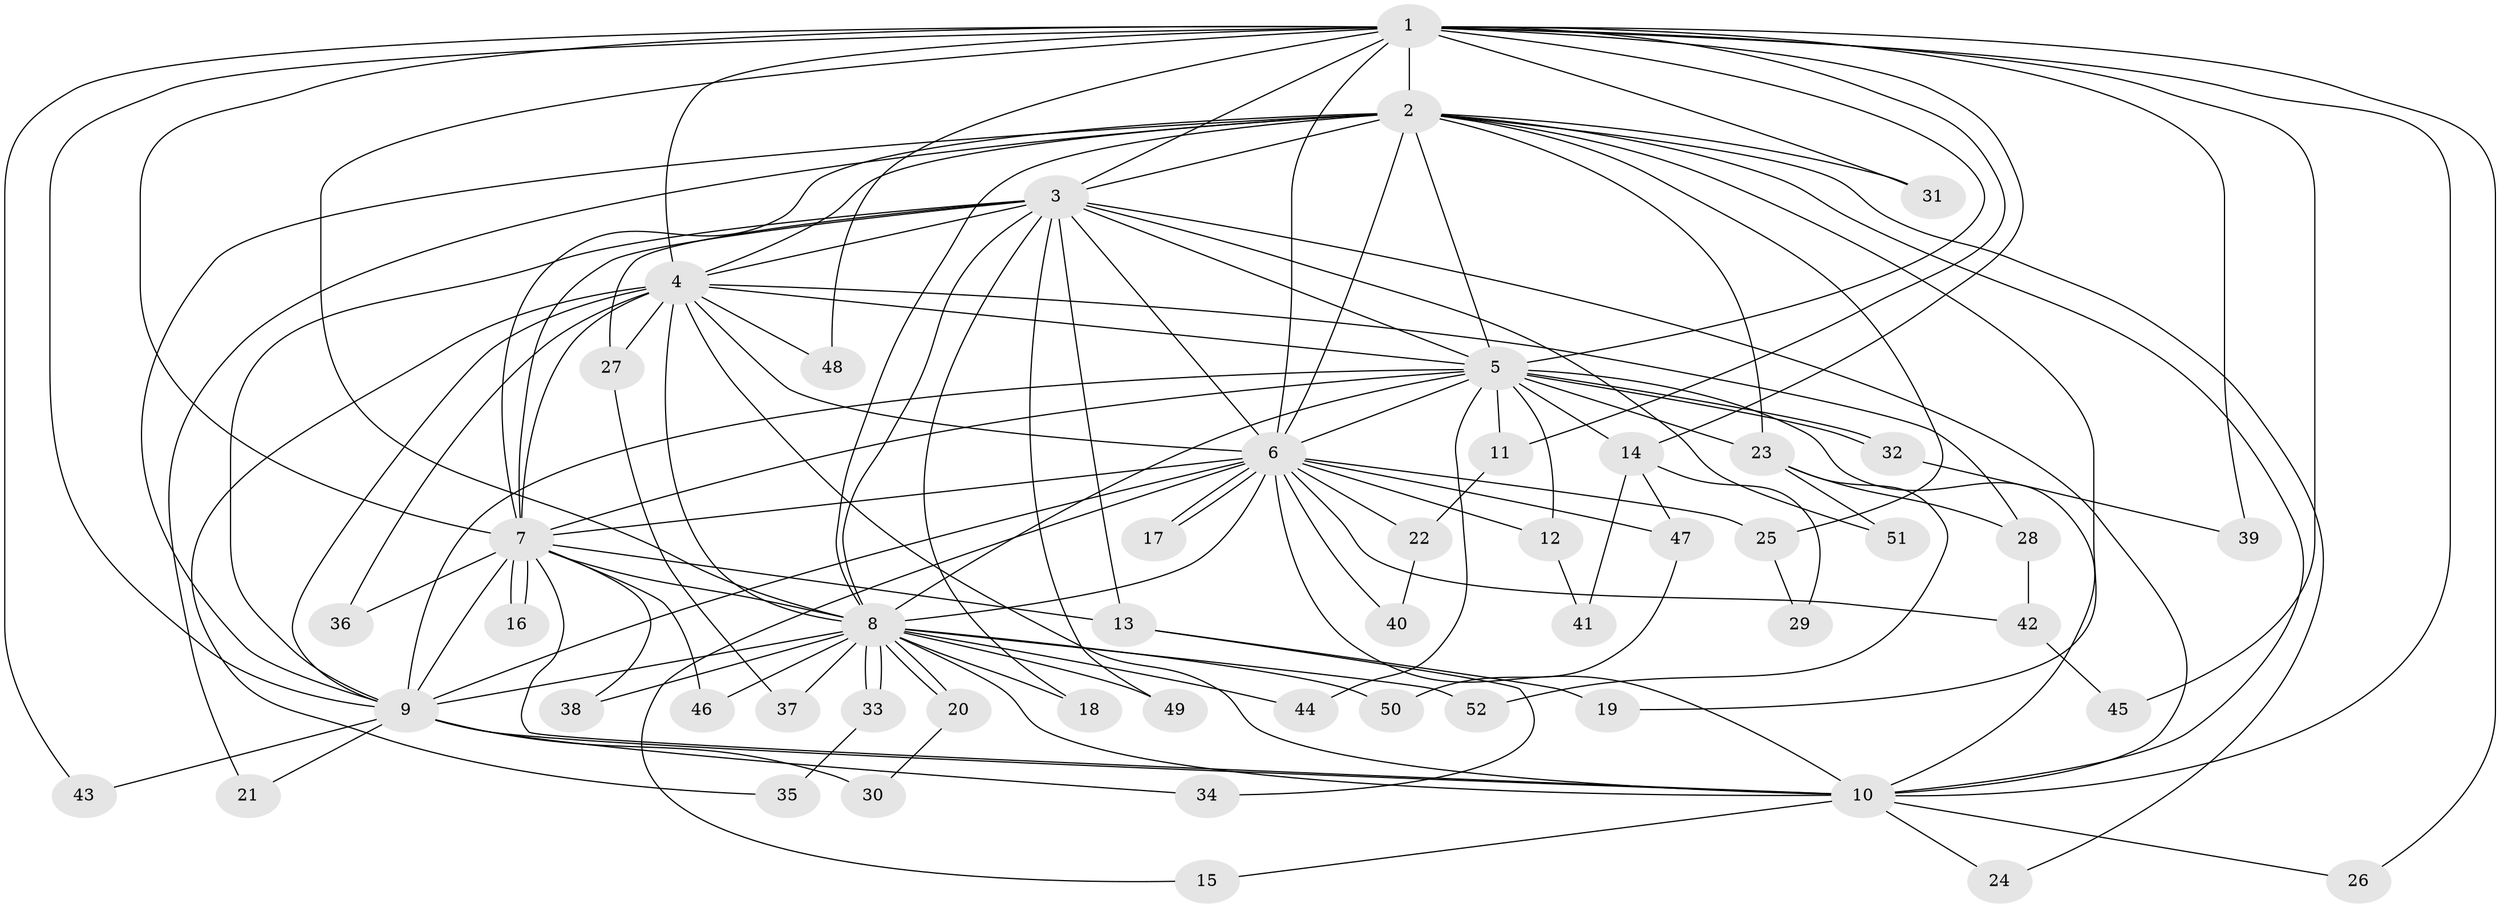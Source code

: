 // coarse degree distribution, {11: 0.05, 12: 0.1, 14: 0.05, 7: 0.05, 3: 0.3, 6: 0.05, 2: 0.4}
// Generated by graph-tools (version 1.1) at 2025/17/03/04/25 18:17:55]
// undirected, 52 vertices, 129 edges
graph export_dot {
graph [start="1"]
  node [color=gray90,style=filled];
  1;
  2;
  3;
  4;
  5;
  6;
  7;
  8;
  9;
  10;
  11;
  12;
  13;
  14;
  15;
  16;
  17;
  18;
  19;
  20;
  21;
  22;
  23;
  24;
  25;
  26;
  27;
  28;
  29;
  30;
  31;
  32;
  33;
  34;
  35;
  36;
  37;
  38;
  39;
  40;
  41;
  42;
  43;
  44;
  45;
  46;
  47;
  48;
  49;
  50;
  51;
  52;
  1 -- 2;
  1 -- 3;
  1 -- 4;
  1 -- 5;
  1 -- 6;
  1 -- 7;
  1 -- 8;
  1 -- 9;
  1 -- 10;
  1 -- 11;
  1 -- 14;
  1 -- 26;
  1 -- 31;
  1 -- 39;
  1 -- 43;
  1 -- 45;
  1 -- 48;
  2 -- 3;
  2 -- 4;
  2 -- 5;
  2 -- 6;
  2 -- 7;
  2 -- 8;
  2 -- 9;
  2 -- 10;
  2 -- 19;
  2 -- 21;
  2 -- 23;
  2 -- 24;
  2 -- 25;
  2 -- 31;
  3 -- 4;
  3 -- 5;
  3 -- 6;
  3 -- 7;
  3 -- 8;
  3 -- 9;
  3 -- 10;
  3 -- 13;
  3 -- 18;
  3 -- 27;
  3 -- 49;
  3 -- 51;
  4 -- 5;
  4 -- 6;
  4 -- 7;
  4 -- 8;
  4 -- 9;
  4 -- 10;
  4 -- 27;
  4 -- 28;
  4 -- 35;
  4 -- 36;
  4 -- 48;
  5 -- 6;
  5 -- 7;
  5 -- 8;
  5 -- 9;
  5 -- 10;
  5 -- 11;
  5 -- 12;
  5 -- 14;
  5 -- 23;
  5 -- 32;
  5 -- 32;
  5 -- 44;
  6 -- 7;
  6 -- 8;
  6 -- 9;
  6 -- 10;
  6 -- 12;
  6 -- 15;
  6 -- 17;
  6 -- 17;
  6 -- 22;
  6 -- 25;
  6 -- 40;
  6 -- 42;
  6 -- 47;
  7 -- 8;
  7 -- 9;
  7 -- 10;
  7 -- 13;
  7 -- 16;
  7 -- 16;
  7 -- 36;
  7 -- 38;
  7 -- 46;
  8 -- 9;
  8 -- 10;
  8 -- 18;
  8 -- 20;
  8 -- 20;
  8 -- 33;
  8 -- 33;
  8 -- 37;
  8 -- 38;
  8 -- 44;
  8 -- 46;
  8 -- 49;
  8 -- 50;
  8 -- 52;
  9 -- 10;
  9 -- 21;
  9 -- 30;
  9 -- 34;
  9 -- 43;
  10 -- 15;
  10 -- 24;
  10 -- 26;
  11 -- 22;
  12 -- 41;
  13 -- 19;
  13 -- 34;
  14 -- 29;
  14 -- 41;
  14 -- 47;
  20 -- 30;
  22 -- 40;
  23 -- 28;
  23 -- 51;
  23 -- 52;
  25 -- 29;
  27 -- 37;
  28 -- 42;
  32 -- 39;
  33 -- 35;
  42 -- 45;
  47 -- 50;
}
